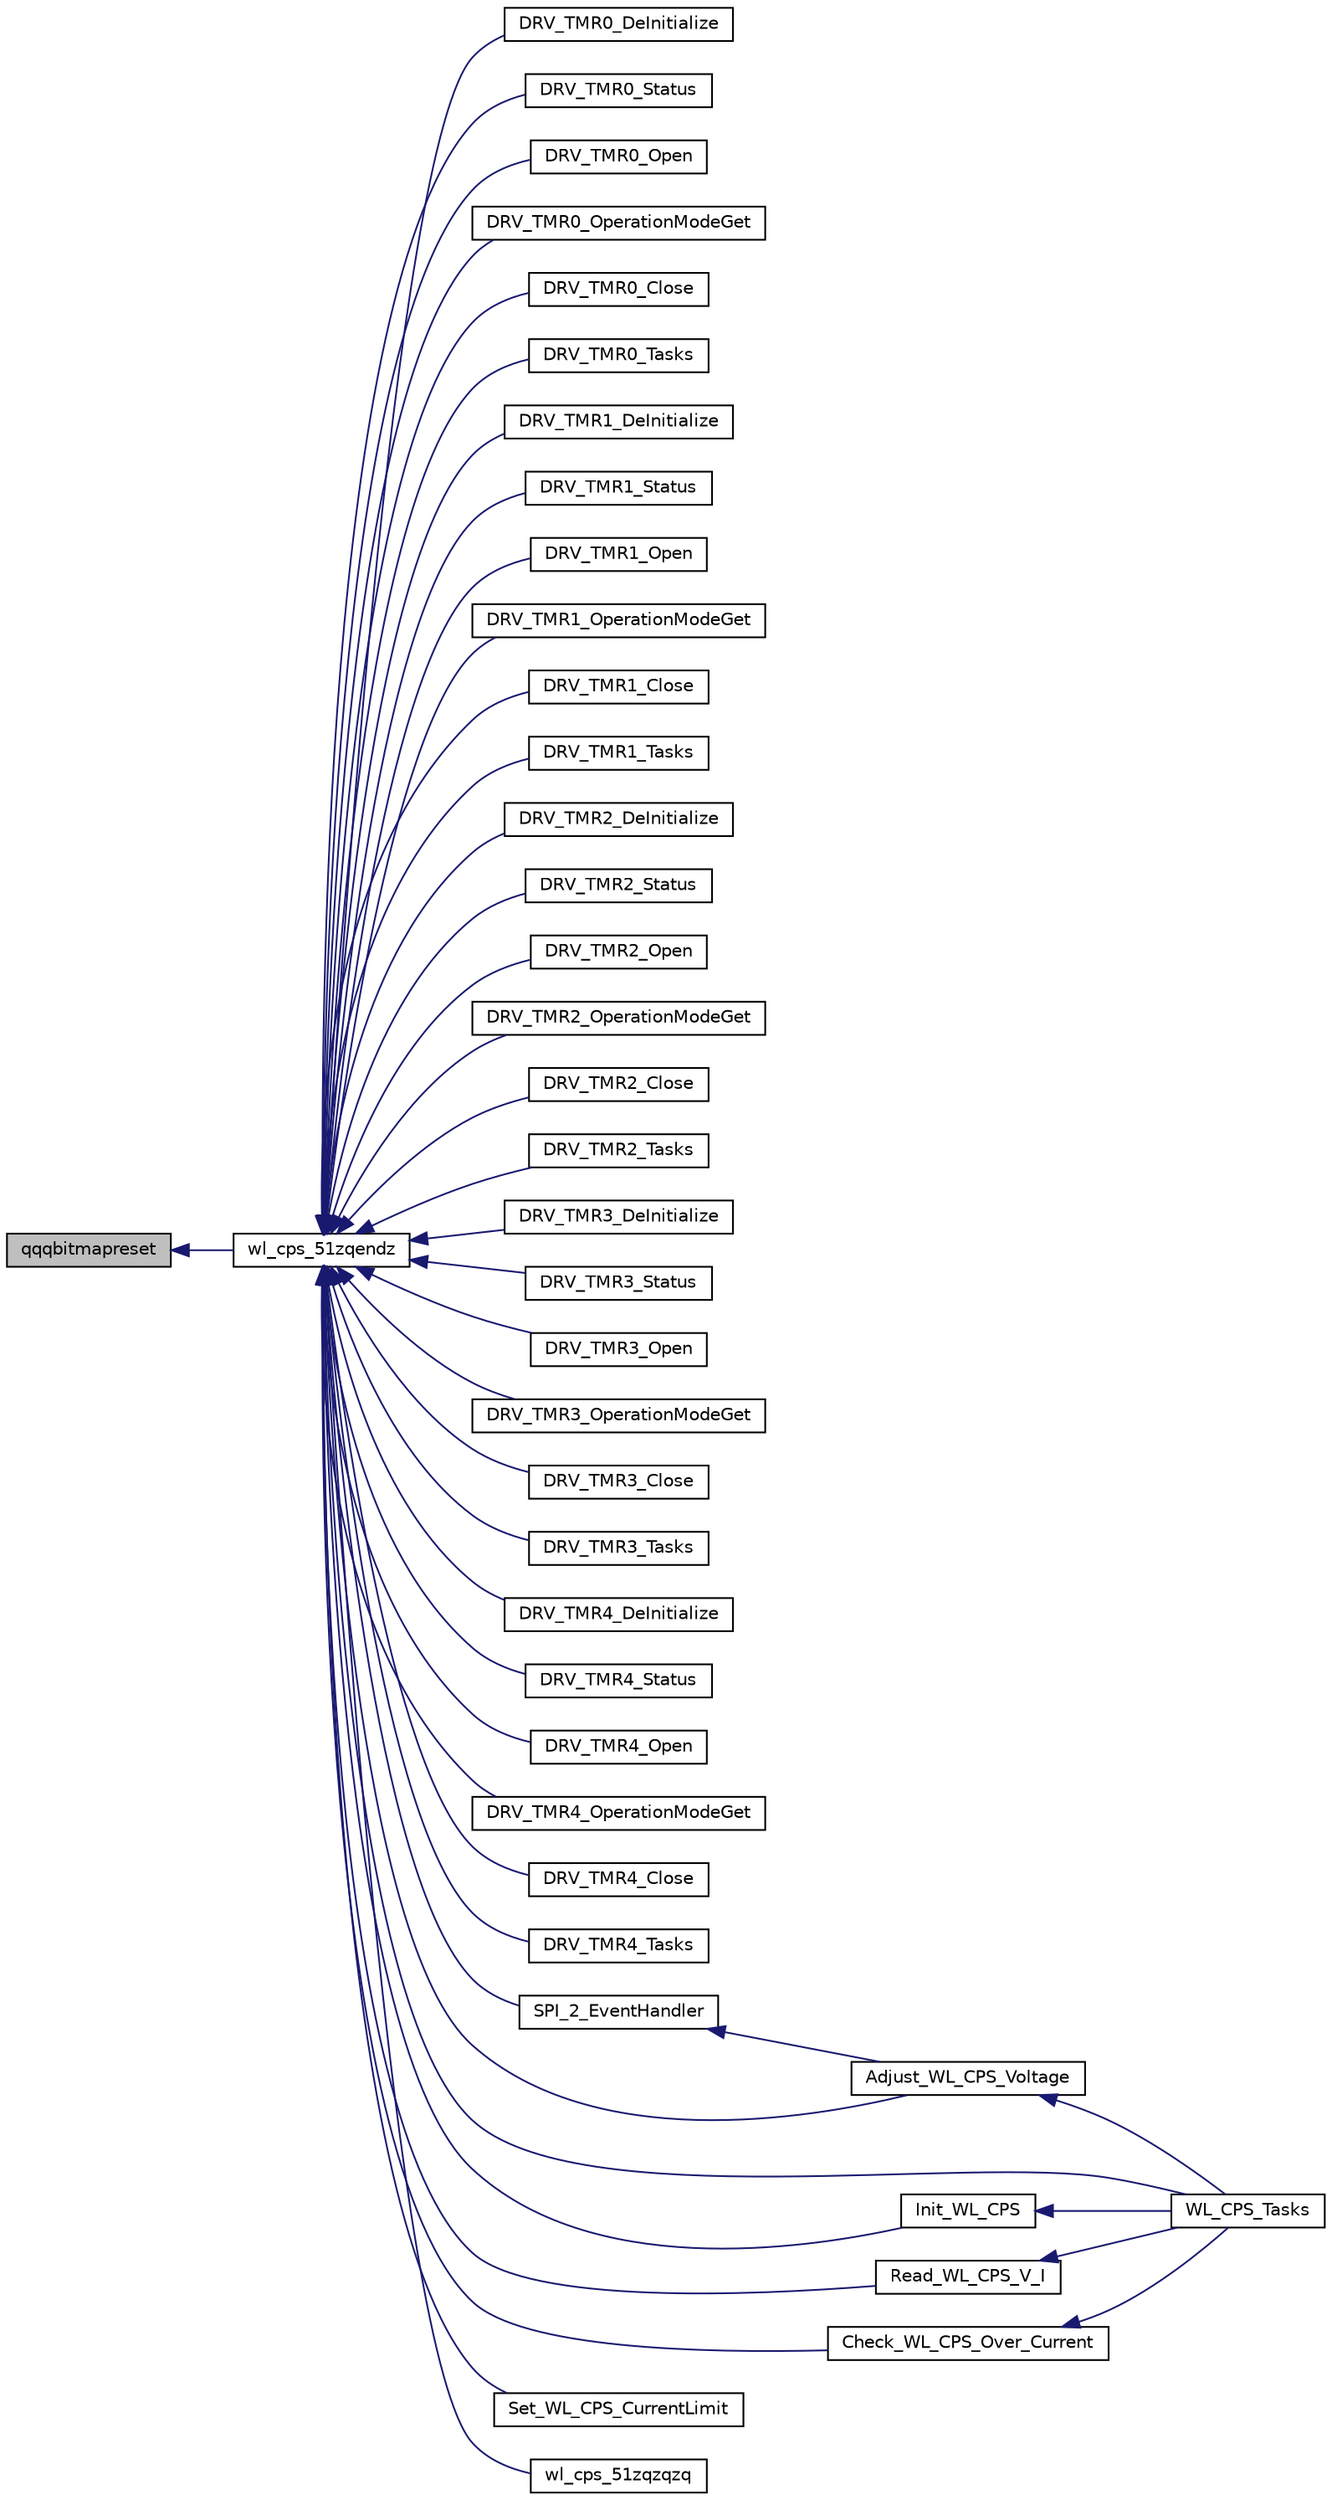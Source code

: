 digraph "qqqbitmapreset"
{
  edge [fontname="Helvetica",fontsize="10",labelfontname="Helvetica",labelfontsize="10"];
  node [fontname="Helvetica",fontsize="10",shape=record];
  rankdir="LR";
  Node1592 [label="qqqbitmapreset",height=0.2,width=0.4,color="black", fillcolor="grey75", style="filled", fontcolor="black"];
  Node1592 -> Node1593 [dir="back",color="midnightblue",fontsize="10",style="solid",fontname="Helvetica"];
  Node1593 [label="wl_cps_51zqendz",height=0.2,width=0.4,color="black", fillcolor="white", style="filled",URL="$inszt__wl__cps_8c.html#a643ad3d463b7f6352f5129c3e7cca3b7"];
  Node1593 -> Node1594 [dir="back",color="midnightblue",fontsize="10",style="solid",fontname="Helvetica"];
  Node1594 [label="DRV_TMR0_DeInitialize",height=0.2,width=0.4,color="black", fillcolor="white", style="filled",URL="$inszt__wl__cps_8c.html#ac35e22ce2277246569aa15a0142f42de"];
  Node1593 -> Node1595 [dir="back",color="midnightblue",fontsize="10",style="solid",fontname="Helvetica"];
  Node1595 [label="DRV_TMR0_Status",height=0.2,width=0.4,color="black", fillcolor="white", style="filled",URL="$inszt__wl__cps_8c.html#aa0b45abb3787c0b80fba63077983fda6"];
  Node1593 -> Node1596 [dir="back",color="midnightblue",fontsize="10",style="solid",fontname="Helvetica"];
  Node1596 [label="DRV_TMR0_Open",height=0.2,width=0.4,color="black", fillcolor="white", style="filled",URL="$inszt__wl__cps_8c.html#a6185be0b1acc5308100e9c168c6d9882"];
  Node1593 -> Node1597 [dir="back",color="midnightblue",fontsize="10",style="solid",fontname="Helvetica"];
  Node1597 [label="DRV_TMR0_OperationModeGet",height=0.2,width=0.4,color="black", fillcolor="white", style="filled",URL="$inszt__wl__cps_8c.html#a75154e72363837310412c5f0f77ca99b"];
  Node1593 -> Node1598 [dir="back",color="midnightblue",fontsize="10",style="solid",fontname="Helvetica"];
  Node1598 [label="DRV_TMR0_Close",height=0.2,width=0.4,color="black", fillcolor="white", style="filled",URL="$inszt__wl__cps_8c.html#a32eae35a1e64a44969e70c746ec9cdc2"];
  Node1593 -> Node1599 [dir="back",color="midnightblue",fontsize="10",style="solid",fontname="Helvetica"];
  Node1599 [label="DRV_TMR0_Tasks",height=0.2,width=0.4,color="black", fillcolor="white", style="filled",URL="$inszt__wl__cps_8c.html#a074ed24077060483c762988f726d23e9"];
  Node1593 -> Node1600 [dir="back",color="midnightblue",fontsize="10",style="solid",fontname="Helvetica"];
  Node1600 [label="DRV_TMR1_DeInitialize",height=0.2,width=0.4,color="black", fillcolor="white", style="filled",URL="$inszt__wl__cps_8c.html#abf7739f5097a1ceff5268ea070a35c9e"];
  Node1593 -> Node1601 [dir="back",color="midnightblue",fontsize="10",style="solid",fontname="Helvetica"];
  Node1601 [label="DRV_TMR1_Status",height=0.2,width=0.4,color="black", fillcolor="white", style="filled",URL="$inszt__wl__cps_8c.html#af0b509a65d0cc40830845f905e72f383"];
  Node1593 -> Node1602 [dir="back",color="midnightblue",fontsize="10",style="solid",fontname="Helvetica"];
  Node1602 [label="DRV_TMR1_Open",height=0.2,width=0.4,color="black", fillcolor="white", style="filled",URL="$inszt__wl__cps_8c.html#ac23662f1a2e62aff3d8576b4fb403b5e"];
  Node1593 -> Node1603 [dir="back",color="midnightblue",fontsize="10",style="solid",fontname="Helvetica"];
  Node1603 [label="DRV_TMR1_OperationModeGet",height=0.2,width=0.4,color="black", fillcolor="white", style="filled",URL="$inszt__wl__cps_8c.html#a2ddcb52c248a14db2f5d3cc2b8396b4d"];
  Node1593 -> Node1604 [dir="back",color="midnightblue",fontsize="10",style="solid",fontname="Helvetica"];
  Node1604 [label="DRV_TMR1_Close",height=0.2,width=0.4,color="black", fillcolor="white", style="filled",URL="$inszt__wl__cps_8c.html#a6a5cde4bb2a1f040394eff6085aa1d59"];
  Node1593 -> Node1605 [dir="back",color="midnightblue",fontsize="10",style="solid",fontname="Helvetica"];
  Node1605 [label="DRV_TMR1_Tasks",height=0.2,width=0.4,color="black", fillcolor="white", style="filled",URL="$inszt__wl__cps_8c.html#a0c01e1083b80ad88b2bc0fae758b1f0e"];
  Node1593 -> Node1606 [dir="back",color="midnightblue",fontsize="10",style="solid",fontname="Helvetica"];
  Node1606 [label="DRV_TMR2_DeInitialize",height=0.2,width=0.4,color="black", fillcolor="white", style="filled",URL="$inszt__wl__cps_8c.html#a0aa800750e31f5d3aea0afcd7faa41fe"];
  Node1593 -> Node1607 [dir="back",color="midnightblue",fontsize="10",style="solid",fontname="Helvetica"];
  Node1607 [label="DRV_TMR2_Status",height=0.2,width=0.4,color="black", fillcolor="white", style="filled",URL="$inszt__wl__cps_8c.html#ab66021f387d5cbb3e7ab20b7718aa773"];
  Node1593 -> Node1608 [dir="back",color="midnightblue",fontsize="10",style="solid",fontname="Helvetica"];
  Node1608 [label="DRV_TMR2_Open",height=0.2,width=0.4,color="black", fillcolor="white", style="filled",URL="$inszt__wl__cps_8c.html#ae3ec2e7d926f1dfcf4d5b4ec3f4452b1"];
  Node1593 -> Node1609 [dir="back",color="midnightblue",fontsize="10",style="solid",fontname="Helvetica"];
  Node1609 [label="DRV_TMR2_OperationModeGet",height=0.2,width=0.4,color="black", fillcolor="white", style="filled",URL="$inszt__wl__cps_8c.html#aaec612bc5ca6823e226aa9e168f0f7e4"];
  Node1593 -> Node1610 [dir="back",color="midnightblue",fontsize="10",style="solid",fontname="Helvetica"];
  Node1610 [label="DRV_TMR2_Close",height=0.2,width=0.4,color="black", fillcolor="white", style="filled",URL="$inszt__wl__cps_8c.html#a5ad44e5f36f8a566c396331e7c08c15d"];
  Node1593 -> Node1611 [dir="back",color="midnightblue",fontsize="10",style="solid",fontname="Helvetica"];
  Node1611 [label="DRV_TMR2_Tasks",height=0.2,width=0.4,color="black", fillcolor="white", style="filled",URL="$inszt__wl__cps_8c.html#a4cae103296c260a0cacd0bfbb02abec6"];
  Node1593 -> Node1612 [dir="back",color="midnightblue",fontsize="10",style="solid",fontname="Helvetica"];
  Node1612 [label="DRV_TMR3_DeInitialize",height=0.2,width=0.4,color="black", fillcolor="white", style="filled",URL="$inszt__wl__cps_8c.html#a51119949a1b0dc2ade9d15cd3eef3cf9"];
  Node1593 -> Node1613 [dir="back",color="midnightblue",fontsize="10",style="solid",fontname="Helvetica"];
  Node1613 [label="DRV_TMR3_Status",height=0.2,width=0.4,color="black", fillcolor="white", style="filled",URL="$inszt__wl__cps_8c.html#ab337820f2261ee63bfbdbe91f999de92"];
  Node1593 -> Node1614 [dir="back",color="midnightblue",fontsize="10",style="solid",fontname="Helvetica"];
  Node1614 [label="DRV_TMR3_Open",height=0.2,width=0.4,color="black", fillcolor="white", style="filled",URL="$inszt__wl__cps_8c.html#a14def85d2721c6fe7a0f52e5da985745"];
  Node1593 -> Node1615 [dir="back",color="midnightblue",fontsize="10",style="solid",fontname="Helvetica"];
  Node1615 [label="DRV_TMR3_OperationModeGet",height=0.2,width=0.4,color="black", fillcolor="white", style="filled",URL="$inszt__wl__cps_8c.html#aba3d374b5742c8fed77fb9c5125906e8"];
  Node1593 -> Node1616 [dir="back",color="midnightblue",fontsize="10",style="solid",fontname="Helvetica"];
  Node1616 [label="DRV_TMR3_Close",height=0.2,width=0.4,color="black", fillcolor="white", style="filled",URL="$inszt__wl__cps_8c.html#a5dd9fa4b5c96ae83f17ed22952b3526b"];
  Node1593 -> Node1617 [dir="back",color="midnightblue",fontsize="10",style="solid",fontname="Helvetica"];
  Node1617 [label="DRV_TMR3_Tasks",height=0.2,width=0.4,color="black", fillcolor="white", style="filled",URL="$inszt__wl__cps_8c.html#ac4622292b2dab66f9b5ae9778db08478"];
  Node1593 -> Node1618 [dir="back",color="midnightblue",fontsize="10",style="solid",fontname="Helvetica"];
  Node1618 [label="DRV_TMR4_DeInitialize",height=0.2,width=0.4,color="black", fillcolor="white", style="filled",URL="$inszt__wl__cps_8c.html#a24315793d9553d184024aea496534bc5"];
  Node1593 -> Node1619 [dir="back",color="midnightblue",fontsize="10",style="solid",fontname="Helvetica"];
  Node1619 [label="DRV_TMR4_Status",height=0.2,width=0.4,color="black", fillcolor="white", style="filled",URL="$inszt__wl__cps_8c.html#aeb55a9257642cf221bcb641b25033668"];
  Node1593 -> Node1620 [dir="back",color="midnightblue",fontsize="10",style="solid",fontname="Helvetica"];
  Node1620 [label="DRV_TMR4_Open",height=0.2,width=0.4,color="black", fillcolor="white", style="filled",URL="$inszt__wl__cps_8c.html#a6e2c39c5a9d8b23859be0e673b43b1b9"];
  Node1593 -> Node1621 [dir="back",color="midnightblue",fontsize="10",style="solid",fontname="Helvetica"];
  Node1621 [label="DRV_TMR4_OperationModeGet",height=0.2,width=0.4,color="black", fillcolor="white", style="filled",URL="$inszt__wl__cps_8c.html#ad47780c4b3a36ef4f64841b0106a751d"];
  Node1593 -> Node1622 [dir="back",color="midnightblue",fontsize="10",style="solid",fontname="Helvetica"];
  Node1622 [label="DRV_TMR4_Close",height=0.2,width=0.4,color="black", fillcolor="white", style="filled",URL="$inszt__wl__cps_8c.html#abca98245dd4f6348cc96c19911fa2f7f"];
  Node1593 -> Node1623 [dir="back",color="midnightblue",fontsize="10",style="solid",fontname="Helvetica"];
  Node1623 [label="DRV_TMR4_Tasks",height=0.2,width=0.4,color="black", fillcolor="white", style="filled",URL="$inszt__wl__cps_8c.html#a97a4bb302673812056f8ad54ea70b59e"];
  Node1593 -> Node1624 [dir="back",color="midnightblue",fontsize="10",style="solid",fontname="Helvetica"];
  Node1624 [label="SPI_2_EventHandler",height=0.2,width=0.4,color="black", fillcolor="white", style="filled",URL="$inszt__wl__cps_8c.html#aab4675454974c6c43db9a38907e579a1"];
  Node1624 -> Node1625 [dir="back",color="midnightblue",fontsize="10",style="solid",fontname="Helvetica"];
  Node1625 [label="Adjust_WL_CPS_Voltage",height=0.2,width=0.4,color="black", fillcolor="white", style="filled",URL="$wl__cps_8h.html#a0ccad27b77873391f134d0611447793d"];
  Node1625 -> Node1626 [dir="back",color="midnightblue",fontsize="10",style="solid",fontname="Helvetica"];
  Node1626 [label="WL_CPS_Tasks",height=0.2,width=0.4,color="black", fillcolor="white", style="filled",URL="$wl__cps_8h.html#aaad98aba229bad2faf7cb6cee2b5a2f5"];
  Node1593 -> Node1626 [dir="back",color="midnightblue",fontsize="10",style="solid",fontname="Helvetica"];
  Node1593 -> Node1627 [dir="back",color="midnightblue",fontsize="10",style="solid",fontname="Helvetica"];
  Node1627 [label="Init_WL_CPS",height=0.2,width=0.4,color="black", fillcolor="white", style="filled",URL="$inszt__wl__cps_8c.html#af1bd913adbd7b4e5347233d51d153903"];
  Node1627 -> Node1626 [dir="back",color="midnightblue",fontsize="10",style="solid",fontname="Helvetica"];
  Node1593 -> Node1628 [dir="back",color="midnightblue",fontsize="10",style="solid",fontname="Helvetica"];
  Node1628 [label="Read_WL_CPS_V_I",height=0.2,width=0.4,color="black", fillcolor="white", style="filled",URL="$inszt__wl__cps_8c.html#abbba038142864011e61d92408fcd4aa0"];
  Node1628 -> Node1626 [dir="back",color="midnightblue",fontsize="10",style="solid",fontname="Helvetica"];
  Node1593 -> Node1629 [dir="back",color="midnightblue",fontsize="10",style="solid",fontname="Helvetica"];
  Node1629 [label="Check_WL_CPS_Over_Current",height=0.2,width=0.4,color="black", fillcolor="white", style="filled",URL="$inszt__wl__cps_8c.html#ab7857a7c2e399bd83a1ec3021a30fe90"];
  Node1629 -> Node1626 [dir="back",color="midnightblue",fontsize="10",style="solid",fontname="Helvetica"];
  Node1593 -> Node1625 [dir="back",color="midnightblue",fontsize="10",style="solid",fontname="Helvetica"];
  Node1593 -> Node1630 [dir="back",color="midnightblue",fontsize="10",style="solid",fontname="Helvetica"];
  Node1630 [label="Set_WL_CPS_CurrentLimit",height=0.2,width=0.4,color="black", fillcolor="white", style="filled",URL="$wl__cps_8h.html#a7935a03e78d0e8a4b27dfec91e66974a"];
  Node1593 -> Node1631 [dir="back",color="midnightblue",fontsize="10",style="solid",fontname="Helvetica"];
  Node1631 [label="wl_cps_51zqzqzq",height=0.2,width=0.4,color="black", fillcolor="white", style="filled",URL="$inszt__wl__cps_8c.html#aa67883a4b128e739d566755e7b7f8992"];
}
